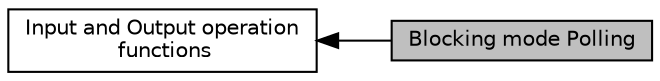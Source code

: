digraph "Blocking mode Polling"
{
  edge [fontname="Helvetica",fontsize="10",labelfontname="Helvetica",labelfontsize="10"];
  node [fontname="Helvetica",fontsize="10",shape=record];
  rankdir=LR;
  Node1 [label="Input and Output operation\l functions",height=0.2,width=0.4,color="black", fillcolor="white", style="filled",URL="$group___s_m_b_u_s___exported___functions___group2.html"];
  Node0 [label="Blocking mode Polling",height=0.2,width=0.4,color="black", fillcolor="grey75", style="filled", fontcolor="black"];
  Node1->Node0 [shape=plaintext, dir="back", style="solid"];
}
